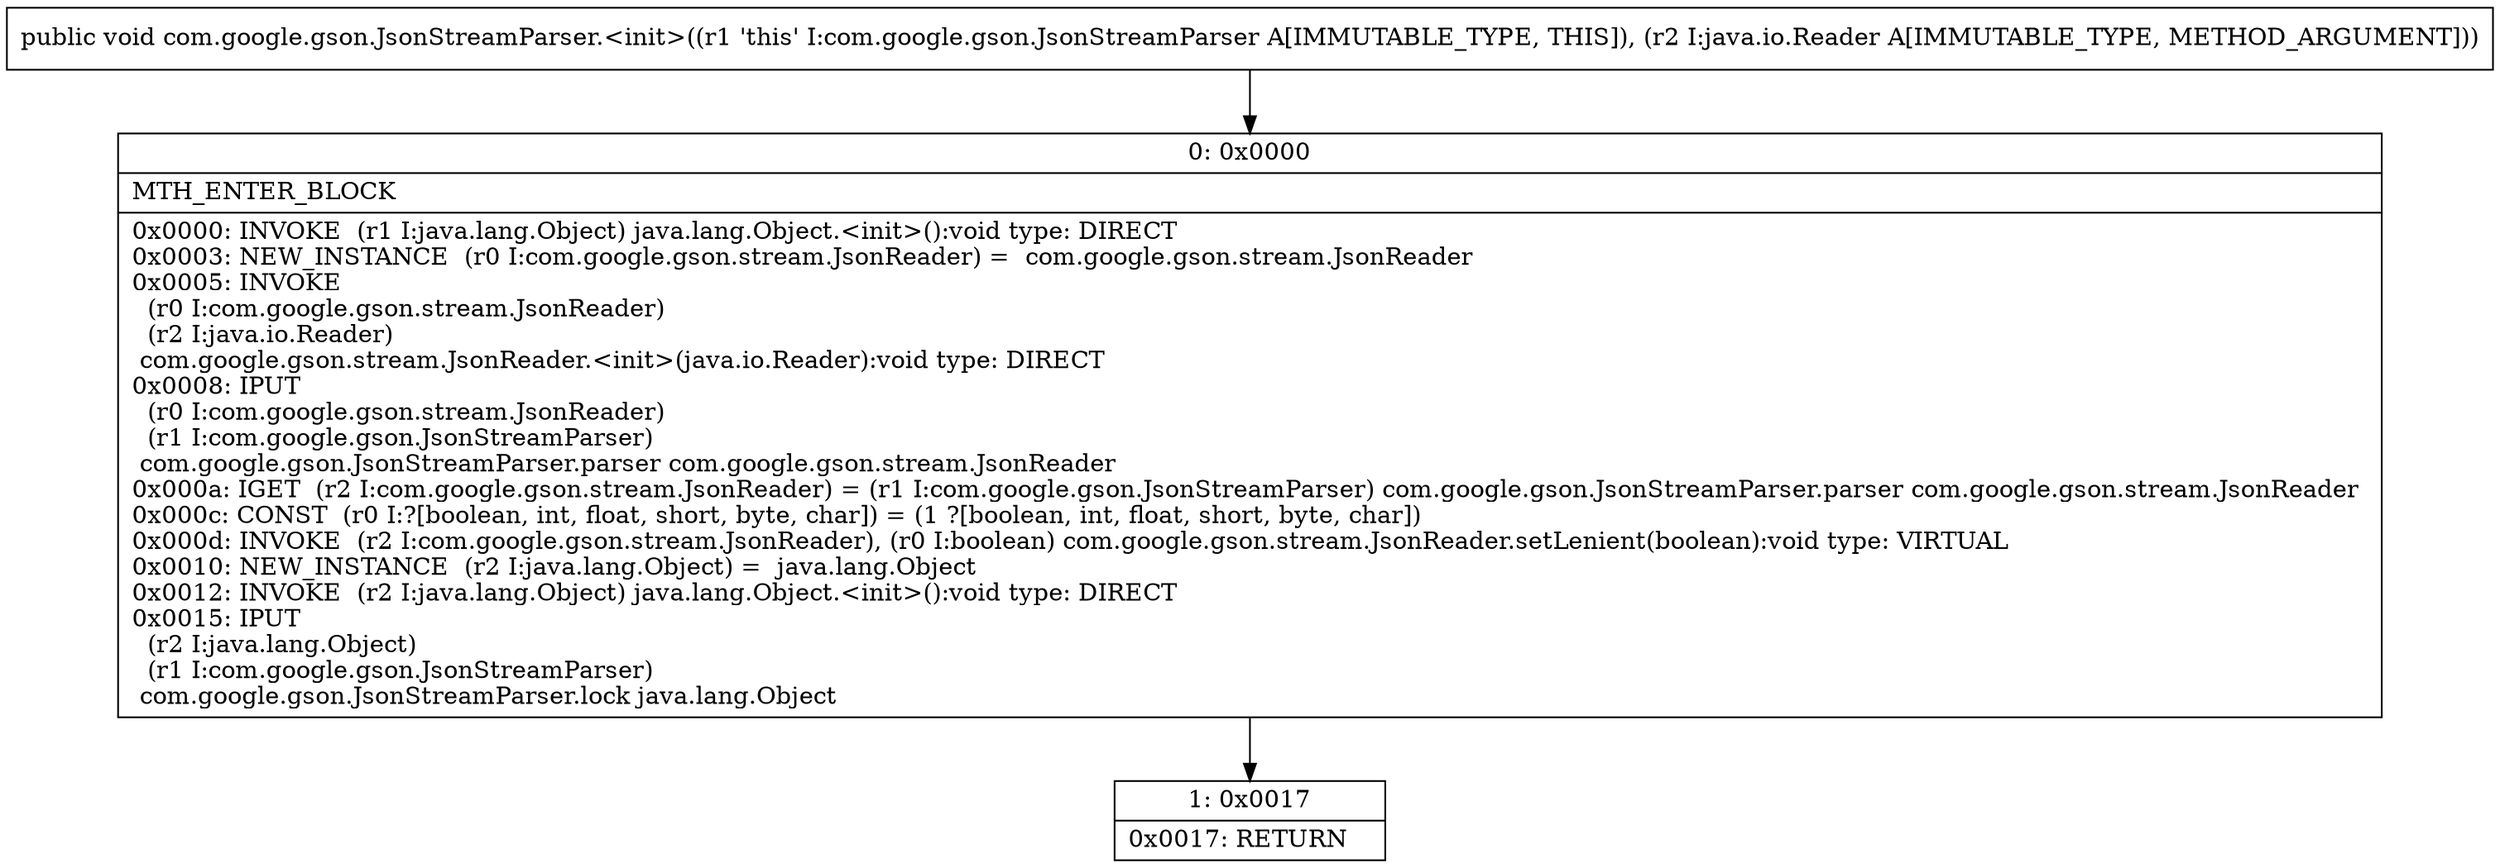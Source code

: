 digraph "CFG forcom.google.gson.JsonStreamParser.\<init\>(Ljava\/io\/Reader;)V" {
Node_0 [shape=record,label="{0\:\ 0x0000|MTH_ENTER_BLOCK\l|0x0000: INVOKE  (r1 I:java.lang.Object) java.lang.Object.\<init\>():void type: DIRECT \l0x0003: NEW_INSTANCE  (r0 I:com.google.gson.stream.JsonReader) =  com.google.gson.stream.JsonReader \l0x0005: INVOKE  \l  (r0 I:com.google.gson.stream.JsonReader)\l  (r2 I:java.io.Reader)\l com.google.gson.stream.JsonReader.\<init\>(java.io.Reader):void type: DIRECT \l0x0008: IPUT  \l  (r0 I:com.google.gson.stream.JsonReader)\l  (r1 I:com.google.gson.JsonStreamParser)\l com.google.gson.JsonStreamParser.parser com.google.gson.stream.JsonReader \l0x000a: IGET  (r2 I:com.google.gson.stream.JsonReader) = (r1 I:com.google.gson.JsonStreamParser) com.google.gson.JsonStreamParser.parser com.google.gson.stream.JsonReader \l0x000c: CONST  (r0 I:?[boolean, int, float, short, byte, char]) = (1 ?[boolean, int, float, short, byte, char]) \l0x000d: INVOKE  (r2 I:com.google.gson.stream.JsonReader), (r0 I:boolean) com.google.gson.stream.JsonReader.setLenient(boolean):void type: VIRTUAL \l0x0010: NEW_INSTANCE  (r2 I:java.lang.Object) =  java.lang.Object \l0x0012: INVOKE  (r2 I:java.lang.Object) java.lang.Object.\<init\>():void type: DIRECT \l0x0015: IPUT  \l  (r2 I:java.lang.Object)\l  (r1 I:com.google.gson.JsonStreamParser)\l com.google.gson.JsonStreamParser.lock java.lang.Object \l}"];
Node_1 [shape=record,label="{1\:\ 0x0017|0x0017: RETURN   \l}"];
MethodNode[shape=record,label="{public void com.google.gson.JsonStreamParser.\<init\>((r1 'this' I:com.google.gson.JsonStreamParser A[IMMUTABLE_TYPE, THIS]), (r2 I:java.io.Reader A[IMMUTABLE_TYPE, METHOD_ARGUMENT])) }"];
MethodNode -> Node_0;
Node_0 -> Node_1;
}


